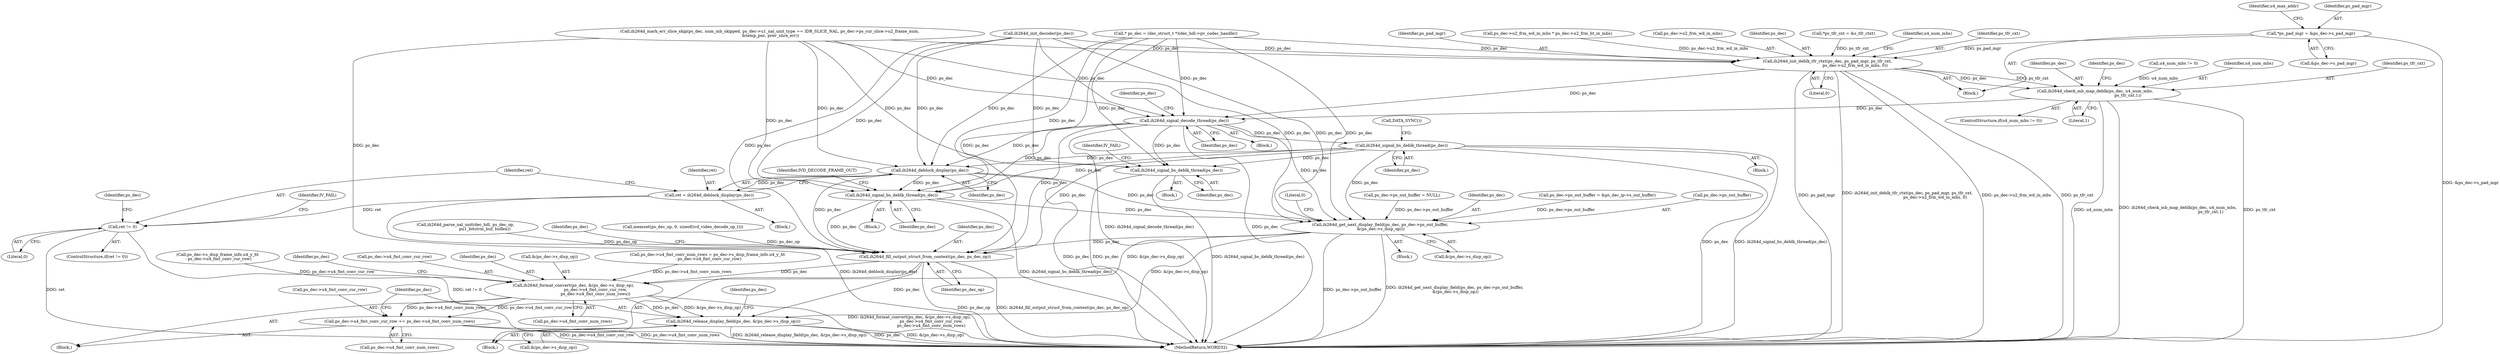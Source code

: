 digraph "0_Android_326fe991a4b7971e8aeaf4ac775491dd8abd85bb@pointer" {
"1001641" [label="(Call,*ps_pad_mgr = &ps_dec->s_pad_mgr)"];
"1001665" [label="(Call,ih264d_init_deblk_tfr_ctxt(ps_dec, ps_pad_mgr, ps_tfr_cxt,\n                                           ps_dec->u2_frm_wd_in_mbs, 0))"];
"1001689" [label="(Call,ih264d_check_mb_map_deblk(ps_dec, u4_num_mbs,\n                                                   ps_tfr_cxt,1))"];
"1001699" [label="(Call,ih264d_signal_decode_thread(ps_dec))"];
"1001708" [label="(Call,ih264d_signal_bs_deblk_thread(ps_dec))"];
"1001807" [label="(Call,ih264d_signal_bs_deblk_thread(ps_dec))"];
"1001863" [label="(Call,ih264d_deblock_display(ps_dec))"];
"1001861" [label="(Call,ret = ih264d_deblock_display(ps_dec))"];
"1001866" [label="(Call,ret != 0)"];
"1001985" [label="(Call,ih264d_signal_bs_deblk_thread(ps_dec))"];
"1001999" [label="(Call,ih264d_get_next_display_field(ps_dec, ps_dec->ps_out_buffer,\n &(ps_dec->s_disp_op)))"];
"1002027" [label="(Call,ih264d_fill_output_struct_from_context(ps_dec, ps_dec_op))"];
"1002058" [label="(Call,ih264d_format_convert(ps_dec, &(ps_dec->s_disp_op),\n                                  ps_dec->u4_fmt_conv_cur_row,\n                                  ps_dec->u4_fmt_conv_num_rows))"];
"1002070" [label="(Call,ps_dec->u4_fmt_conv_cur_row += ps_dec->u4_fmt_conv_num_rows)"];
"1002077" [label="(Call,ih264d_release_display_field(ps_dec, &(ps_dec->s_disp_op)))"];
"1001689" [label="(Call,ih264d_check_mb_map_deblk(ps_dec, u4_num_mbs,\n                                                   ps_tfr_cxt,1))"];
"1002028" [label="(Identifier,ps_dec)"];
"1001667" [label="(Identifier,ps_pad_mgr)"];
"1002079" [label="(Call,&(ps_dec->s_disp_op))"];
"1001696" [label="(Identifier,ps_dec)"];
"1001686" [label="(Call,u4_num_mbs != 0)"];
"1001699" [label="(Call,ih264d_signal_decode_thread(ps_dec))"];
"1001807" [label="(Call,ih264d_signal_bs_deblk_thread(ps_dec))"];
"1001866" [label="(Call,ret != 0)"];
"1001528" [label="(Call,ih264d_mark_err_slice_skip(ps_dec, num_mb_skipped, ps_dec->u1_nal_unit_type == IDR_SLICE_NAL, ps_dec->ps_cur_slice->u2_frame_num,\n &temp_poc, prev_slice_err))"];
"1001871" [label="(Identifier,IV_FAIL)"];
"1001991" [label="(Identifier,IVD_DECODE_FRAME_OUT)"];
"1001864" [label="(Identifier,ps_dec)"];
"1001984" [label="(Block,)"];
"1000311" [label="(Call,ps_dec->ps_out_buffer = NULL)"];
"1001867" [label="(Identifier,ret)"];
"1002058" [label="(Call,ih264d_format_convert(ps_dec, &(ps_dec->s_disp_op),\n                                  ps_dec->u4_fmt_conv_cur_row,\n                                  ps_dec->u4_fmt_conv_num_rows))"];
"1001865" [label="(ControlStructure,if(ret != 0))"];
"1001709" [label="(Identifier,ps_dec)"];
"1001986" [label="(Identifier,ps_dec)"];
"1002044" [label="(Block,)"];
"1001650" [label="(Call,ps_dec->u2_frm_wd_in_mbs * ps_dec->u2_frm_ht_in_mbs)"];
"1001806" [label="(Block,)"];
"1001998" [label="(Block,)"];
"1001669" [label="(Call,ps_dec->u2_frm_wd_in_mbs)"];
"1001862" [label="(Identifier,ret)"];
"1001987" [label="(Block,)"];
"1001700" [label="(Identifier,ps_dec)"];
"1001985" [label="(Call,ih264d_signal_bs_deblk_thread(ps_dec))"];
"1001808" [label="(Identifier,ps_dec)"];
"1002059" [label="(Identifier,ps_dec)"];
"1002000" [label="(Identifier,ps_dec)"];
"1001708" [label="(Call,ih264d_signal_bs_deblk_thread(ps_dec))"];
"1001704" [label="(Identifier,ps_dec)"];
"1001291" [label="(Call,ih264d_parse_nal_unit(dec_hdl, ps_dec_op,\n                              pu1_bitstrm_buf, buflen))"];
"1001710" [label="(Call,DATA_SYNC())"];
"1001810" [label="(Identifier,IV_FAIL)"];
"1001666" [label="(Identifier,ps_dec)"];
"1002027" [label="(Call,ih264d_fill_output_struct_from_context(ps_dec, ps_dec_op))"];
"1002147" [label="(MethodReturn,WORD32)"];
"1001685" [label="(ControlStructure,if(u4_num_mbs != 0))"];
"1001691" [label="(Identifier,u4_num_mbs)"];
"1002067" [label="(Call,ps_dec->u4_fmt_conv_num_rows)"];
"1002078" [label="(Identifier,ps_dec)"];
"1002033" [label="(Identifier,ps_dec)"];
"1001636" [label="(Call,*ps_tfr_cxt = &s_tfr_ctxt)"];
"1002004" [label="(Call,&(ps_dec->s_disp_op))"];
"1001631" [label="(Block,)"];
"1001672" [label="(Literal,0)"];
"1001692" [label="(Identifier,ps_tfr_cxt)"];
"1001875" [label="(Identifier,ps_dec)"];
"1001641" [label="(Call,*ps_pad_mgr = &ps_dec->s_pad_mgr)"];
"1001707" [label="(Block,)"];
"1002077" [label="(Call,ih264d_release_display_field(ps_dec, &(ps_dec->s_disp_op)))"];
"1002060" [label="(Call,&(ps_dec->s_disp_op))"];
"1002045" [label="(Call,ps_dec->u4_fmt_conv_num_rows = ps_dec->s_disp_frame_info.u4_y_ht\n - ps_dec->u4_fmt_conv_cur_row)"];
"1002074" [label="(Call,ps_dec->u4_fmt_conv_num_rows)"];
"1002029" [label="(Identifier,ps_dec_op)"];
"1001690" [label="(Identifier,ps_dec)"];
"1001860" [label="(Block,)"];
"1000227" [label="(Call,memset(ps_dec_op, 0, sizeof(ivd_video_decode_op_t)))"];
"1000324" [label="(Call,ps_dec->ps_out_buffer = &ps_dec_ip->s_out_buffer)"];
"1001643" [label="(Call,&ps_dec->s_pad_mgr)"];
"1001665" [label="(Call,ih264d_init_deblk_tfr_ctxt(ps_dec, ps_pad_mgr, ps_tfr_cxt,\n                                           ps_dec->u2_frm_wd_in_mbs, 0))"];
"1002001" [label="(Call,ps_dec->ps_out_buffer)"];
"1000896" [label="(Call,ih264d_init_decoder(ps_dec))"];
"1002087" [label="(Identifier,ps_dec)"];
"1001648" [label="(Identifier,u4_max_addr)"];
"1001999" [label="(Call,ih264d_get_next_display_field(ps_dec, ps_dec->ps_out_buffer,\n &(ps_dec->s_disp_op)))"];
"1000153" [label="(Call,* ps_dec = (dec_struct_t *)(dec_hdl->pv_codec_handle))"];
"1001674" [label="(Identifier,u4_num_mbs)"];
"1001603" [label="(Block,)"];
"1001668" [label="(Identifier,ps_tfr_cxt)"];
"1001861" [label="(Call,ret = ih264d_deblock_display(ps_dec))"];
"1002049" [label="(Call,ps_dec->s_disp_frame_info.u4_y_ht\n - ps_dec->u4_fmt_conv_cur_row)"];
"1002071" [label="(Call,ps_dec->u4_fmt_conv_cur_row)"];
"1002072" [label="(Identifier,ps_dec)"];
"1002010" [label="(Literal,0)"];
"1001642" [label="(Identifier,ps_pad_mgr)"];
"1002070" [label="(Call,ps_dec->u4_fmt_conv_cur_row += ps_dec->u4_fmt_conv_num_rows)"];
"1002064" [label="(Call,ps_dec->u4_fmt_conv_cur_row)"];
"1001863" [label="(Call,ih264d_deblock_display(ps_dec))"];
"1001868" [label="(Literal,0)"];
"1001693" [label="(Literal,1)"];
"1001641" -> "1001631"  [label="AST: "];
"1001641" -> "1001643"  [label="CFG: "];
"1001642" -> "1001641"  [label="AST: "];
"1001643" -> "1001641"  [label="AST: "];
"1001648" -> "1001641"  [label="CFG: "];
"1001641" -> "1002147"  [label="DDG: &ps_dec->s_pad_mgr"];
"1001641" -> "1001665"  [label="DDG: ps_pad_mgr"];
"1001665" -> "1001631"  [label="AST: "];
"1001665" -> "1001672"  [label="CFG: "];
"1001666" -> "1001665"  [label="AST: "];
"1001667" -> "1001665"  [label="AST: "];
"1001668" -> "1001665"  [label="AST: "];
"1001669" -> "1001665"  [label="AST: "];
"1001672" -> "1001665"  [label="AST: "];
"1001674" -> "1001665"  [label="CFG: "];
"1001665" -> "1002147"  [label="DDG: ps_dec->u2_frm_wd_in_mbs"];
"1001665" -> "1002147"  [label="DDG: ps_tfr_cxt"];
"1001665" -> "1002147"  [label="DDG: ps_pad_mgr"];
"1001665" -> "1002147"  [label="DDG: ih264d_init_deblk_tfr_ctxt(ps_dec, ps_pad_mgr, ps_tfr_cxt,\n                                           ps_dec->u2_frm_wd_in_mbs, 0)"];
"1000896" -> "1001665"  [label="DDG: ps_dec"];
"1001528" -> "1001665"  [label="DDG: ps_dec"];
"1000153" -> "1001665"  [label="DDG: ps_dec"];
"1001636" -> "1001665"  [label="DDG: ps_tfr_cxt"];
"1001650" -> "1001665"  [label="DDG: ps_dec->u2_frm_wd_in_mbs"];
"1001665" -> "1001689"  [label="DDG: ps_dec"];
"1001665" -> "1001689"  [label="DDG: ps_tfr_cxt"];
"1001665" -> "1001699"  [label="DDG: ps_dec"];
"1001689" -> "1001685"  [label="AST: "];
"1001689" -> "1001693"  [label="CFG: "];
"1001690" -> "1001689"  [label="AST: "];
"1001691" -> "1001689"  [label="AST: "];
"1001692" -> "1001689"  [label="AST: "];
"1001693" -> "1001689"  [label="AST: "];
"1001696" -> "1001689"  [label="CFG: "];
"1001689" -> "1002147"  [label="DDG: u4_num_mbs"];
"1001689" -> "1002147"  [label="DDG: ih264d_check_mb_map_deblk(ps_dec, u4_num_mbs,\n                                                   ps_tfr_cxt,1)"];
"1001689" -> "1002147"  [label="DDG: ps_tfr_cxt"];
"1001686" -> "1001689"  [label="DDG: u4_num_mbs"];
"1001689" -> "1001699"  [label="DDG: ps_dec"];
"1001699" -> "1001603"  [label="AST: "];
"1001699" -> "1001700"  [label="CFG: "];
"1001700" -> "1001699"  [label="AST: "];
"1001704" -> "1001699"  [label="CFG: "];
"1001699" -> "1002147"  [label="DDG: ih264d_signal_decode_thread(ps_dec)"];
"1001699" -> "1002147"  [label="DDG: ps_dec"];
"1000896" -> "1001699"  [label="DDG: ps_dec"];
"1001528" -> "1001699"  [label="DDG: ps_dec"];
"1000153" -> "1001699"  [label="DDG: ps_dec"];
"1001699" -> "1001708"  [label="DDG: ps_dec"];
"1001699" -> "1001807"  [label="DDG: ps_dec"];
"1001699" -> "1001863"  [label="DDG: ps_dec"];
"1001699" -> "1001985"  [label="DDG: ps_dec"];
"1001699" -> "1001999"  [label="DDG: ps_dec"];
"1001699" -> "1002027"  [label="DDG: ps_dec"];
"1001708" -> "1001707"  [label="AST: "];
"1001708" -> "1001709"  [label="CFG: "];
"1001709" -> "1001708"  [label="AST: "];
"1001710" -> "1001708"  [label="CFG: "];
"1001708" -> "1002147"  [label="DDG: ps_dec"];
"1001708" -> "1002147"  [label="DDG: ih264d_signal_bs_deblk_thread(ps_dec)"];
"1001708" -> "1001807"  [label="DDG: ps_dec"];
"1001708" -> "1001863"  [label="DDG: ps_dec"];
"1001708" -> "1001985"  [label="DDG: ps_dec"];
"1001708" -> "1001999"  [label="DDG: ps_dec"];
"1001708" -> "1002027"  [label="DDG: ps_dec"];
"1001807" -> "1001806"  [label="AST: "];
"1001807" -> "1001808"  [label="CFG: "];
"1001808" -> "1001807"  [label="AST: "];
"1001810" -> "1001807"  [label="CFG: "];
"1001807" -> "1002147"  [label="DDG: ps_dec"];
"1001807" -> "1002147"  [label="DDG: ih264d_signal_bs_deblk_thread(ps_dec)"];
"1000896" -> "1001807"  [label="DDG: ps_dec"];
"1001528" -> "1001807"  [label="DDG: ps_dec"];
"1000153" -> "1001807"  [label="DDG: ps_dec"];
"1001863" -> "1001861"  [label="AST: "];
"1001863" -> "1001864"  [label="CFG: "];
"1001864" -> "1001863"  [label="AST: "];
"1001861" -> "1001863"  [label="CFG: "];
"1001863" -> "1002147"  [label="DDG: ps_dec"];
"1001863" -> "1001861"  [label="DDG: ps_dec"];
"1000896" -> "1001863"  [label="DDG: ps_dec"];
"1001528" -> "1001863"  [label="DDG: ps_dec"];
"1000153" -> "1001863"  [label="DDG: ps_dec"];
"1001863" -> "1001985"  [label="DDG: ps_dec"];
"1001863" -> "1001999"  [label="DDG: ps_dec"];
"1001863" -> "1002027"  [label="DDG: ps_dec"];
"1001861" -> "1001860"  [label="AST: "];
"1001862" -> "1001861"  [label="AST: "];
"1001867" -> "1001861"  [label="CFG: "];
"1001861" -> "1002147"  [label="DDG: ih264d_deblock_display(ps_dec)"];
"1001861" -> "1001866"  [label="DDG: ret"];
"1001866" -> "1001865"  [label="AST: "];
"1001866" -> "1001868"  [label="CFG: "];
"1001867" -> "1001866"  [label="AST: "];
"1001868" -> "1001866"  [label="AST: "];
"1001871" -> "1001866"  [label="CFG: "];
"1001875" -> "1001866"  [label="CFG: "];
"1001866" -> "1002147"  [label="DDG: ret"];
"1001866" -> "1002147"  [label="DDG: ret != 0"];
"1001985" -> "1001984"  [label="AST: "];
"1001985" -> "1001986"  [label="CFG: "];
"1001986" -> "1001985"  [label="AST: "];
"1001991" -> "1001985"  [label="CFG: "];
"1001985" -> "1002147"  [label="DDG: ih264d_signal_bs_deblk_thread(ps_dec)"];
"1000896" -> "1001985"  [label="DDG: ps_dec"];
"1001528" -> "1001985"  [label="DDG: ps_dec"];
"1000153" -> "1001985"  [label="DDG: ps_dec"];
"1001985" -> "1001999"  [label="DDG: ps_dec"];
"1001985" -> "1002027"  [label="DDG: ps_dec"];
"1001999" -> "1001998"  [label="AST: "];
"1001999" -> "1002004"  [label="CFG: "];
"1002000" -> "1001999"  [label="AST: "];
"1002001" -> "1001999"  [label="AST: "];
"1002004" -> "1001999"  [label="AST: "];
"1002010" -> "1001999"  [label="CFG: "];
"1001999" -> "1002147"  [label="DDG: ps_dec->ps_out_buffer"];
"1001999" -> "1002147"  [label="DDG: ih264d_get_next_display_field(ps_dec, ps_dec->ps_out_buffer,\n &(ps_dec->s_disp_op))"];
"1000896" -> "1001999"  [label="DDG: ps_dec"];
"1001528" -> "1001999"  [label="DDG: ps_dec"];
"1000153" -> "1001999"  [label="DDG: ps_dec"];
"1000311" -> "1001999"  [label="DDG: ps_dec->ps_out_buffer"];
"1000324" -> "1001999"  [label="DDG: ps_dec->ps_out_buffer"];
"1001999" -> "1002027"  [label="DDG: ps_dec"];
"1001999" -> "1002058"  [label="DDG: &(ps_dec->s_disp_op)"];
"1001999" -> "1002077"  [label="DDG: &(ps_dec->s_disp_op)"];
"1002027" -> "1001987"  [label="AST: "];
"1002027" -> "1002029"  [label="CFG: "];
"1002028" -> "1002027"  [label="AST: "];
"1002029" -> "1002027"  [label="AST: "];
"1002033" -> "1002027"  [label="CFG: "];
"1002027" -> "1002147"  [label="DDG: ps_dec_op"];
"1002027" -> "1002147"  [label="DDG: ih264d_fill_output_struct_from_context(ps_dec, ps_dec_op)"];
"1000896" -> "1002027"  [label="DDG: ps_dec"];
"1001528" -> "1002027"  [label="DDG: ps_dec"];
"1000153" -> "1002027"  [label="DDG: ps_dec"];
"1001291" -> "1002027"  [label="DDG: ps_dec_op"];
"1000227" -> "1002027"  [label="DDG: ps_dec_op"];
"1002027" -> "1002058"  [label="DDG: ps_dec"];
"1002027" -> "1002077"  [label="DDG: ps_dec"];
"1002058" -> "1002044"  [label="AST: "];
"1002058" -> "1002067"  [label="CFG: "];
"1002059" -> "1002058"  [label="AST: "];
"1002060" -> "1002058"  [label="AST: "];
"1002064" -> "1002058"  [label="AST: "];
"1002067" -> "1002058"  [label="AST: "];
"1002072" -> "1002058"  [label="CFG: "];
"1002058" -> "1002147"  [label="DDG: ih264d_format_convert(ps_dec, &(ps_dec->s_disp_op),\n                                  ps_dec->u4_fmt_conv_cur_row,\n                                  ps_dec->u4_fmt_conv_num_rows)"];
"1002049" -> "1002058"  [label="DDG: ps_dec->u4_fmt_conv_cur_row"];
"1002045" -> "1002058"  [label="DDG: ps_dec->u4_fmt_conv_num_rows"];
"1002058" -> "1002070"  [label="DDG: ps_dec->u4_fmt_conv_num_rows"];
"1002058" -> "1002070"  [label="DDG: ps_dec->u4_fmt_conv_cur_row"];
"1002058" -> "1002077"  [label="DDG: ps_dec"];
"1002058" -> "1002077"  [label="DDG: &(ps_dec->s_disp_op)"];
"1002070" -> "1002044"  [label="AST: "];
"1002070" -> "1002074"  [label="CFG: "];
"1002071" -> "1002070"  [label="AST: "];
"1002074" -> "1002070"  [label="AST: "];
"1002078" -> "1002070"  [label="CFG: "];
"1002070" -> "1002147"  [label="DDG: ps_dec->u4_fmt_conv_cur_row"];
"1002070" -> "1002147"  [label="DDG: ps_dec->u4_fmt_conv_num_rows"];
"1002077" -> "1001987"  [label="AST: "];
"1002077" -> "1002079"  [label="CFG: "];
"1002078" -> "1002077"  [label="AST: "];
"1002079" -> "1002077"  [label="AST: "];
"1002087" -> "1002077"  [label="CFG: "];
"1002077" -> "1002147"  [label="DDG: ps_dec"];
"1002077" -> "1002147"  [label="DDG: &(ps_dec->s_disp_op)"];
"1002077" -> "1002147"  [label="DDG: ih264d_release_display_field(ps_dec, &(ps_dec->s_disp_op))"];
}
